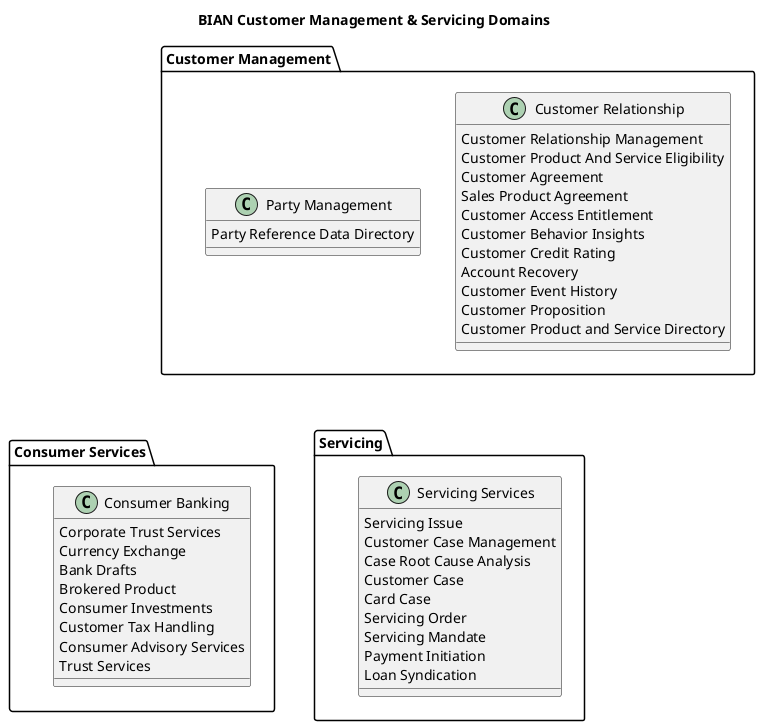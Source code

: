 @startuml BIAN Customer Management & Servicing

title BIAN Customer Management & Servicing Domains

!define LAYOUT top to bottom direction

' Row 1
together {
  package "Customer Management" as CUST_MGMT {
    class "Customer Relationship" as CRM {
      Customer Relationship Management
      Customer Product And Service Eligibility
      Customer Agreement
      Sales Product Agreement
      Customer Access Entitlement
      Customer Behavior Insights
      Customer Credit Rating
      Account Recovery
      Customer Event History
      Customer Proposition
      Customer Product and Service Directory
    }

    class "Party Management" as PARTY {
      Party Reference Data Directory
    }
  }
}

' Row 2
together {
  package "Servicing" as SERVICING {
    class "Servicing Services" as SVC {
      Servicing Issue
      Customer Case Management
      Case Root Cause Analysis
      Customer Case
      Card Case
      Servicing Order
      Servicing Mandate
      Payment Initiation
      Loan Syndication
    }
  }

  package "Consumer Services" as CONSUMER {
    class "Consumer Banking" as CONS {
      Corporate Trust Services
      Currency Exchange
      Bank Drafts
      Brokered Product
      Consumer Investments
      Customer Tax Handling
      Consumer Advisory Services
      Trust Services
    }
  }
}

' Layout positioning
SERVICING -[hidden]right- CONSUMER
CUST_MGMT -[hidden]down- SERVICING
CUST_MGMT -[hidden]down- CONSUMER

@enduml